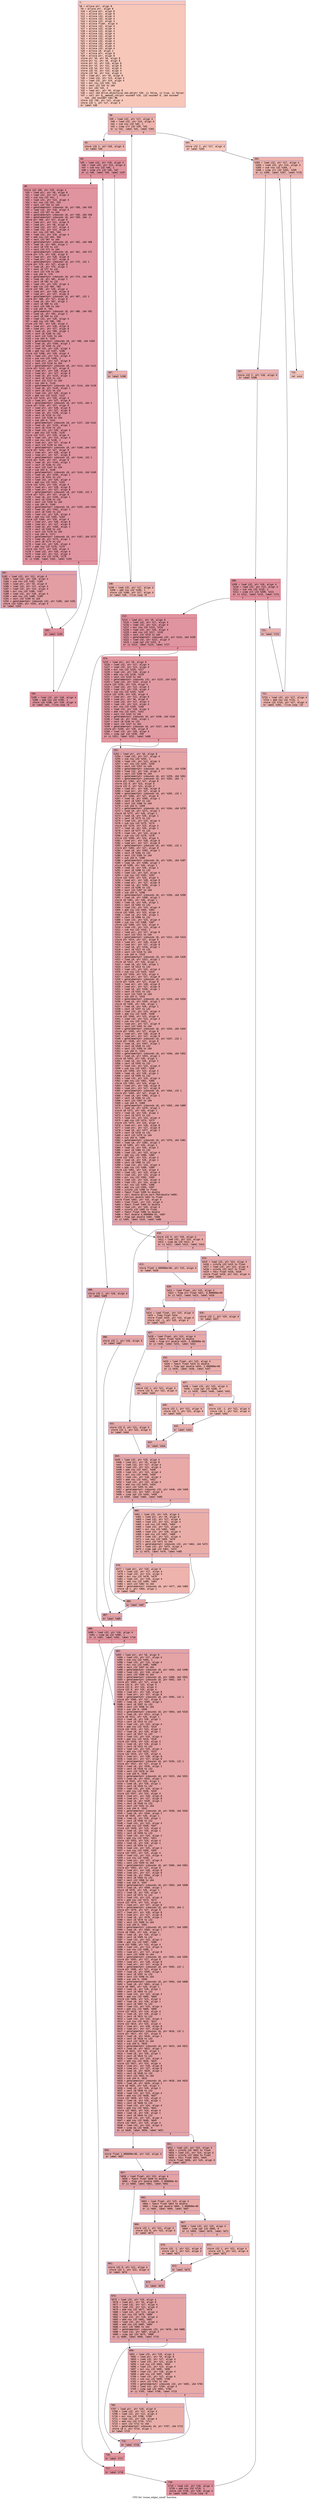 digraph "CFG for 'susan_edges_small' function" {
	label="CFG for 'susan_edges_small' function";

	Node0x600002bd9180 [shape=record,color="#3d50c3ff", style=filled, fillcolor="#ec7f6370" fontname="Courier",label="{7:\l|  %8 = alloca ptr, align 8\l  %9 = alloca ptr, align 8\l  %10 = alloca ptr, align 8\l  %11 = alloca ptr, align 8\l  %12 = alloca i32, align 4\l  %13 = alloca i32, align 4\l  %14 = alloca i32, align 4\l  %15 = alloca float, align 4\l  %16 = alloca i32, align 4\l  %17 = alloca i32, align 4\l  %18 = alloca i32, align 4\l  %19 = alloca i32, align 4\l  %20 = alloca i32, align 4\l  %21 = alloca i32, align 4\l  %22 = alloca i32, align 4\l  %23 = alloca i32, align 4\l  %24 = alloca i32, align 4\l  %25 = alloca i32, align 4\l  %26 = alloca i8, align 1\l  %27 = alloca ptr, align 8\l  %28 = alloca ptr, align 8\l  store ptr %0, ptr %8, align 8\l  store ptr %1, ptr %9, align 8\l  store ptr %2, ptr %10, align 8\l  store ptr %3, ptr %11, align 8\l  store i32 %4, ptr %12, align 4\l  store i32 %5, ptr %13, align 4\l  store i32 %6, ptr %14, align 4\l  %29 = load ptr, ptr %9, align 8\l  %30 = load i32, ptr %13, align 4\l  %31 = load i32, ptr %14, align 4\l  %32 = mul nsw i32 %30, %31\l  %33 = sext i32 %32 to i64\l  %34 = mul i64 %33, 4\l  %35 = load ptr, ptr %9, align 8\l  %36 = call i64 @llvm.objectsize.i64.p0(ptr %35, i1 false, i1 true, i1 false)\l  %37 = call ptr @__memset_chk(ptr noundef %29, i32 noundef 0, i64 noundef\l... %34, i64 noundef %36) #6\l  store i32 730, ptr %12, align 4\l  store i32 1, ptr %17, align 4\l  br label %38\l}"];
	Node0x600002bd9180 -> Node0x600002bd91d0[tooltip="7 -> 38\nProbability 100.00%" ];
	Node0x600002bd91d0 [shape=record,color="#3d50c3ff", style=filled, fillcolor="#d6524470" fontname="Courier",label="{38:\l|  %39 = load i32, ptr %17, align 4\l  %40 = load i32, ptr %14, align 4\l  %41 = sub nsw i32 %40, 1\l  %42 = icmp slt i32 %39, %41\l  br i1 %42, label %43, label %201\l|{<s0>T|<s1>F}}"];
	Node0x600002bd91d0:s0 -> Node0x600002bd9220[tooltip="38 -> 43\nProbability 96.88%" ];
	Node0x600002bd91d0:s1 -> Node0x600002bd94a0[tooltip="38 -> 201\nProbability 3.12%" ];
	Node0x600002bd9220 [shape=record,color="#3d50c3ff", style=filled, fillcolor="#d6524470" fontname="Courier",label="{43:\l|  store i32 1, ptr %18, align 4\l  br label %44\l}"];
	Node0x600002bd9220 -> Node0x600002bd9270[tooltip="43 -> 44\nProbability 100.00%" ];
	Node0x600002bd9270 [shape=record,color="#b70d28ff", style=filled, fillcolor="#b70d2870" fontname="Courier",label="{44:\l|  %45 = load i32, ptr %18, align 4\l  %46 = load i32, ptr %13, align 4\l  %47 = sub nsw i32 %46, 1\l  %48 = icmp slt i32 %45, %47\l  br i1 %48, label %49, label %197\l|{<s0>T|<s1>F}}"];
	Node0x600002bd9270:s0 -> Node0x600002bd92c0[tooltip="44 -> 49\nProbability 96.88%" ];
	Node0x600002bd9270:s1 -> Node0x600002bd9400[tooltip="44 -> 197\nProbability 3.12%" ];
	Node0x600002bd92c0 [shape=record,color="#b70d28ff", style=filled, fillcolor="#b70d2870" fontname="Courier",label="{49:\l|  store i32 100, ptr %20, align 4\l  %50 = load ptr, ptr %8, align 8\l  %51 = load i32, ptr %17, align 4\l  %52 = sub nsw i32 %51, 1\l  %53 = load i32, ptr %13, align 4\l  %54 = mul nsw i32 %52, %53\l  %55 = sext i32 %54 to i64\l  %56 = getelementptr inbounds i8, ptr %50, i64 %55\l  %57 = load i32, ptr %18, align 4\l  %58 = sext i32 %57 to i64\l  %59 = getelementptr inbounds i8, ptr %56, i64 %58\l  %60 = getelementptr inbounds i8, ptr %59, i64 -1\l  store ptr %60, ptr %27, align 8\l  %61 = load ptr, ptr %11, align 8\l  %62 = load ptr, ptr %8, align 8\l  %63 = load i32, ptr %17, align 4\l  %64 = load i32, ptr %13, align 4\l  %65 = mul nsw i32 %63, %64\l  %66 = load i32, ptr %18, align 4\l  %67 = add nsw i32 %65, %66\l  %68 = sext i32 %67 to i64\l  %69 = getelementptr inbounds i8, ptr %62, i64 %68\l  %70 = load i8, ptr %69, align 1\l  %71 = zext i8 %70 to i32\l  %72 = sext i32 %71 to i64\l  %73 = getelementptr inbounds i8, ptr %61, i64 %72\l  store ptr %73, ptr %28, align 8\l  %74 = load ptr, ptr %28, align 8\l  %75 = load ptr, ptr %27, align 8\l  %76 = getelementptr inbounds i8, ptr %75, i32 1\l  store ptr %76, ptr %27, align 8\l  %77 = load i8, ptr %75, align 1\l  %78 = zext i8 %77 to i32\l  %79 = sext i32 %78 to i64\l  %80 = sub i64 0, %79\l  %81 = getelementptr inbounds i8, ptr %74, i64 %80\l  %82 = load i8, ptr %81, align 1\l  %83 = zext i8 %82 to i32\l  %84 = load i32, ptr %20, align 4\l  %85 = add nsw i32 %84, %83\l  store i32 %85, ptr %20, align 4\l  %86 = load ptr, ptr %28, align 8\l  %87 = load ptr, ptr %27, align 8\l  %88 = getelementptr inbounds i8, ptr %87, i32 1\l  store ptr %88, ptr %27, align 8\l  %89 = load i8, ptr %87, align 1\l  %90 = zext i8 %89 to i32\l  %91 = sext i32 %90 to i64\l  %92 = sub i64 0, %91\l  %93 = getelementptr inbounds i8, ptr %86, i64 %92\l  %94 = load i8, ptr %93, align 1\l  %95 = zext i8 %94 to i32\l  %96 = load i32, ptr %20, align 4\l  %97 = add nsw i32 %96, %95\l  store i32 %97, ptr %20, align 4\l  %98 = load ptr, ptr %28, align 8\l  %99 = load ptr, ptr %27, align 8\l  %100 = load i8, ptr %99, align 1\l  %101 = zext i8 %100 to i32\l  %102 = sext i32 %101 to i64\l  %103 = sub i64 0, %102\l  %104 = getelementptr inbounds i8, ptr %98, i64 %103\l  %105 = load i8, ptr %104, align 1\l  %106 = zext i8 %105 to i32\l  %107 = load i32, ptr %20, align 4\l  %108 = add nsw i32 %107, %106\l  store i32 %108, ptr %20, align 4\l  %109 = load i32, ptr %13, align 4\l  %110 = sub nsw i32 %109, 2\l  %111 = load ptr, ptr %27, align 8\l  %112 = sext i32 %110 to i64\l  %113 = getelementptr inbounds i8, ptr %111, i64 %112\l  store ptr %113, ptr %27, align 8\l  %114 = load ptr, ptr %28, align 8\l  %115 = load ptr, ptr %27, align 8\l  %116 = load i8, ptr %115, align 1\l  %117 = zext i8 %116 to i32\l  %118 = sext i32 %117 to i64\l  %119 = sub i64 0, %118\l  %120 = getelementptr inbounds i8, ptr %114, i64 %119\l  %121 = load i8, ptr %120, align 1\l  %122 = zext i8 %121 to i32\l  %123 = load i32, ptr %20, align 4\l  %124 = add nsw i32 %123, %122\l  store i32 %124, ptr %20, align 4\l  %125 = load ptr, ptr %27, align 8\l  %126 = getelementptr inbounds i8, ptr %125, i64 2\l  store ptr %126, ptr %27, align 8\l  %127 = load ptr, ptr %28, align 8\l  %128 = load ptr, ptr %27, align 8\l  %129 = load i8, ptr %128, align 1\l  %130 = zext i8 %129 to i32\l  %131 = sext i32 %130 to i64\l  %132 = sub i64 0, %131\l  %133 = getelementptr inbounds i8, ptr %127, i64 %132\l  %134 = load i8, ptr %133, align 1\l  %135 = zext i8 %134 to i32\l  %136 = load i32, ptr %20, align 4\l  %137 = add nsw i32 %136, %135\l  store i32 %137, ptr %20, align 4\l  %138 = load i32, ptr %13, align 4\l  %139 = sub nsw i32 %138, 2\l  %140 = load ptr, ptr %27, align 8\l  %141 = sext i32 %139 to i64\l  %142 = getelementptr inbounds i8, ptr %140, i64 %141\l  store ptr %142, ptr %27, align 8\l  %143 = load ptr, ptr %28, align 8\l  %144 = load ptr, ptr %27, align 8\l  %145 = getelementptr inbounds i8, ptr %144, i32 1\l  store ptr %145, ptr %27, align 8\l  %146 = load i8, ptr %144, align 1\l  %147 = zext i8 %146 to i32\l  %148 = sext i32 %147 to i64\l  %149 = sub i64 0, %148\l  %150 = getelementptr inbounds i8, ptr %143, i64 %149\l  %151 = load i8, ptr %150, align 1\l  %152 = zext i8 %151 to i32\l  %153 = load i32, ptr %20, align 4\l  %154 = add nsw i32 %153, %152\l  store i32 %154, ptr %20, align 4\l  %155 = load ptr, ptr %28, align 8\l  %156 = load ptr, ptr %27, align 8\l  %157 = getelementptr inbounds i8, ptr %156, i32 1\l  store ptr %157, ptr %27, align 8\l  %158 = load i8, ptr %156, align 1\l  %159 = zext i8 %158 to i32\l  %160 = sext i32 %159 to i64\l  %161 = sub i64 0, %160\l  %162 = getelementptr inbounds i8, ptr %155, i64 %161\l  %163 = load i8, ptr %162, align 1\l  %164 = zext i8 %163 to i32\l  %165 = load i32, ptr %20, align 4\l  %166 = add nsw i32 %165, %164\l  store i32 %166, ptr %20, align 4\l  %167 = load ptr, ptr %28, align 8\l  %168 = load ptr, ptr %27, align 8\l  %169 = load i8, ptr %168, align 1\l  %170 = zext i8 %169 to i32\l  %171 = sext i32 %170 to i64\l  %172 = sub i64 0, %171\l  %173 = getelementptr inbounds i8, ptr %167, i64 %172\l  %174 = load i8, ptr %173, align 1\l  %175 = zext i8 %174 to i32\l  %176 = load i32, ptr %20, align 4\l  %177 = add nsw i32 %176, %175\l  store i32 %177, ptr %20, align 4\l  %178 = load i32, ptr %20, align 4\l  %179 = load i32, ptr %12, align 4\l  %180 = icmp sle i32 %178, %179\l  br i1 %180, label %181, label %193\l|{<s0>T|<s1>F}}"];
	Node0x600002bd92c0:s0 -> Node0x600002bd9310[tooltip="49 -> 181\nProbability 50.00%" ];
	Node0x600002bd92c0:s1 -> Node0x600002bd9360[tooltip="49 -> 193\nProbability 50.00%" ];
	Node0x600002bd9310 [shape=record,color="#3d50c3ff", style=filled, fillcolor="#be242e70" fontname="Courier",label="{181:\l|  %182 = load i32, ptr %12, align 4\l  %183 = load i32, ptr %20, align 4\l  %184 = sub nsw i32 %182, %183\l  %185 = load ptr, ptr %9, align 8\l  %186 = load i32, ptr %17, align 4\l  %187 = load i32, ptr %13, align 4\l  %188 = mul nsw i32 %186, %187\l  %189 = load i32, ptr %18, align 4\l  %190 = add nsw i32 %188, %189\l  %191 = sext i32 %190 to i64\l  %192 = getelementptr inbounds i32, ptr %185, i64 %191\l  store i32 %184, ptr %192, align 4\l  br label %193\l}"];
	Node0x600002bd9310 -> Node0x600002bd9360[tooltip="181 -> 193\nProbability 100.00%" ];
	Node0x600002bd9360 [shape=record,color="#b70d28ff", style=filled, fillcolor="#b70d2870" fontname="Courier",label="{193:\l|  br label %194\l}"];
	Node0x600002bd9360 -> Node0x600002bd93b0[tooltip="193 -> 194\nProbability 100.00%" ];
	Node0x600002bd93b0 [shape=record,color="#b70d28ff", style=filled, fillcolor="#b70d2870" fontname="Courier",label="{194:\l|  %195 = load i32, ptr %18, align 4\l  %196 = add nsw i32 %195, 1\l  store i32 %196, ptr %18, align 4\l  br label %44, !llvm.loop !6\l}"];
	Node0x600002bd93b0 -> Node0x600002bd9270[tooltip="194 -> 44\nProbability 100.00%" ];
	Node0x600002bd9400 [shape=record,color="#3d50c3ff", style=filled, fillcolor="#d6524470" fontname="Courier",label="{197:\l|  br label %198\l}"];
	Node0x600002bd9400 -> Node0x600002bd9450[tooltip="197 -> 198\nProbability 100.00%" ];
	Node0x600002bd9450 [shape=record,color="#3d50c3ff", style=filled, fillcolor="#d6524470" fontname="Courier",label="{198:\l|  %199 = load i32, ptr %17, align 4\l  %200 = add nsw i32 %199, 1\l  store i32 %200, ptr %17, align 4\l  br label %38, !llvm.loop !8\l}"];
	Node0x600002bd9450 -> Node0x600002bd91d0[tooltip="198 -> 38\nProbability 100.00%" ];
	Node0x600002bd94a0 [shape=record,color="#3d50c3ff", style=filled, fillcolor="#ec7f6370" fontname="Courier",label="{201:\l|  store i32 2, ptr %17, align 4\l  br label %202\l}"];
	Node0x600002bd94a0 -> Node0x600002bd94f0[tooltip="201 -> 202\nProbability 100.00%" ];
	Node0x600002bd94f0 [shape=record,color="#3d50c3ff", style=filled, fillcolor="#d6524470" fontname="Courier",label="{202:\l|  %203 = load i32, ptr %17, align 4\l  %204 = load i32, ptr %14, align 4\l  %205 = sub nsw i32 %204, 2\l  %206 = icmp slt i32 %203, %205\l  br i1 %206, label %207, label %725\l|{<s0>T|<s1>F}}"];
	Node0x600002bd94f0:s0 -> Node0x600002bd9540[tooltip="202 -> 207\nProbability 96.88%" ];
	Node0x600002bd94f0:s1 -> Node0x600002bda490[tooltip="202 -> 725\nProbability 3.12%" ];
	Node0x600002bd9540 [shape=record,color="#3d50c3ff", style=filled, fillcolor="#d6524470" fontname="Courier",label="{207:\l|  store i32 2, ptr %18, align 4\l  br label %208\l}"];
	Node0x600002bd9540 -> Node0x600002bd9590[tooltip="207 -> 208\nProbability 100.00%" ];
	Node0x600002bd9590 [shape=record,color="#b70d28ff", style=filled, fillcolor="#b70d2870" fontname="Courier",label="{208:\l|  %209 = load i32, ptr %18, align 4\l  %210 = load i32, ptr %13, align 4\l  %211 = sub nsw i32 %210, 2\l  %212 = icmp slt i32 %209, %211\l  br i1 %212, label %213, label %721\l|{<s0>T|<s1>F}}"];
	Node0x600002bd9590:s0 -> Node0x600002bd95e0[tooltip="208 -> 213\nProbability 96.88%" ];
	Node0x600002bd9590:s1 -> Node0x600002bda3f0[tooltip="208 -> 721\nProbability 3.12%" ];
	Node0x600002bd95e0 [shape=record,color="#b70d28ff", style=filled, fillcolor="#b70d2870" fontname="Courier",label="{213:\l|  %214 = load ptr, ptr %9, align 8\l  %215 = load i32, ptr %17, align 4\l  %216 = load i32, ptr %13, align 4\l  %217 = mul nsw i32 %215, %216\l  %218 = load i32, ptr %18, align 4\l  %219 = add nsw i32 %217, %218\l  %220 = sext i32 %219 to i64\l  %221 = getelementptr inbounds i32, ptr %214, i64 %220\l  %222 = load i32, ptr %221, align 4\l  %223 = icmp sgt i32 %222, 0\l  br i1 %223, label %224, label %717\l|{<s0>T|<s1>F}}"];
	Node0x600002bd95e0:s0 -> Node0x600002bd9630[tooltip="213 -> 224\nProbability 62.50%" ];
	Node0x600002bd95e0:s1 -> Node0x600002bda350[tooltip="213 -> 717\nProbability 37.50%" ];
	Node0x600002bd9630 [shape=record,color="#b70d28ff", style=filled, fillcolor="#bb1b2c70" fontname="Courier",label="{224:\l|  %225 = load ptr, ptr %9, align 8\l  %226 = load i32, ptr %17, align 4\l  %227 = load i32, ptr %13, align 4\l  %228 = mul nsw i32 %226, %227\l  %229 = load i32, ptr %18, align 4\l  %230 = add nsw i32 %228, %229\l  %231 = sext i32 %230 to i64\l  %232 = getelementptr inbounds i32, ptr %225, i64 %231\l  %233 = load i32, ptr %232, align 4\l  store i32 %233, ptr %19, align 4\l  %234 = load i32, ptr %12, align 4\l  %235 = load i32, ptr %19, align 4\l  %236 = sub nsw i32 %234, %235\l  store i32 %236, ptr %20, align 4\l  %237 = load ptr, ptr %11, align 8\l  %238 = load ptr, ptr %8, align 8\l  %239 = load i32, ptr %17, align 4\l  %240 = load i32, ptr %13, align 4\l  %241 = mul nsw i32 %239, %240\l  %242 = load i32, ptr %18, align 4\l  %243 = add nsw i32 %241, %242\l  %244 = sext i32 %243 to i64\l  %245 = getelementptr inbounds i8, ptr %238, i64 %244\l  %246 = load i8, ptr %245, align 1\l  %247 = zext i8 %246 to i32\l  %248 = sext i32 %247 to i64\l  %249 = getelementptr inbounds i8, ptr %237, i64 %248\l  store ptr %249, ptr %28, align 8\l  %250 = load i32, ptr %20, align 4\l  %251 = icmp sgt i32 %250, 250\l  br i1 %251, label %252, label %488\l|{<s0>T|<s1>F}}"];
	Node0x600002bd9630:s0 -> Node0x600002bd9680[tooltip="224 -> 252\nProbability 50.00%" ];
	Node0x600002bd9630:s1 -> Node0x600002bd9d60[tooltip="224 -> 488\nProbability 50.00%" ];
	Node0x600002bd9680 [shape=record,color="#3d50c3ff", style=filled, fillcolor="#c32e3170" fontname="Courier",label="{252:\l|  %253 = load ptr, ptr %8, align 8\l  %254 = load i32, ptr %17, align 4\l  %255 = sub nsw i32 %254, 1\l  %256 = load i32, ptr %13, align 4\l  %257 = mul nsw i32 %255, %256\l  %258 = sext i32 %257 to i64\l  %259 = getelementptr inbounds i8, ptr %253, i64 %258\l  %260 = load i32, ptr %18, align 4\l  %261 = sext i32 %260 to i64\l  %262 = getelementptr inbounds i8, ptr %259, i64 %261\l  %263 = getelementptr inbounds i8, ptr %262, i64 -1\l  store ptr %263, ptr %27, align 8\l  store i32 0, ptr %23, align 4\l  store i32 0, ptr %24, align 4\l  %264 = load ptr, ptr %28, align 8\l  %265 = load ptr, ptr %27, align 8\l  %266 = getelementptr inbounds i8, ptr %265, i32 1\l  store ptr %266, ptr %27, align 8\l  %267 = load i8, ptr %265, align 1\l  %268 = zext i8 %267 to i32\l  %269 = sext i32 %268 to i64\l  %270 = sub i64 0, %269\l  %271 = getelementptr inbounds i8, ptr %264, i64 %270\l  %272 = load i8, ptr %271, align 1\l  store i8 %272, ptr %26, align 1\l  %273 = load i8, ptr %26, align 1\l  %274 = zext i8 %273 to i32\l  %275 = load i32, ptr %23, align 4\l  %276 = sub nsw i32 %275, %274\l  store i32 %276, ptr %23, align 4\l  %277 = load i8, ptr %26, align 1\l  %278 = zext i8 %277 to i32\l  %279 = load i32, ptr %24, align 4\l  %280 = sub nsw i32 %279, %278\l  store i32 %280, ptr %24, align 4\l  %281 = load ptr, ptr %28, align 8\l  %282 = load ptr, ptr %27, align 8\l  %283 = getelementptr inbounds i8, ptr %282, i32 1\l  store ptr %283, ptr %27, align 8\l  %284 = load i8, ptr %282, align 1\l  %285 = zext i8 %284 to i32\l  %286 = sext i32 %285 to i64\l  %287 = sub i64 0, %286\l  %288 = getelementptr inbounds i8, ptr %281, i64 %287\l  %289 = load i8, ptr %288, align 1\l  store i8 %289, ptr %26, align 1\l  %290 = load i8, ptr %26, align 1\l  %291 = zext i8 %290 to i32\l  %292 = load i32, ptr %24, align 4\l  %293 = sub nsw i32 %292, %291\l  store i32 %293, ptr %24, align 4\l  %294 = load ptr, ptr %28, align 8\l  %295 = load ptr, ptr %27, align 8\l  %296 = load i8, ptr %295, align 1\l  %297 = zext i8 %296 to i32\l  %298 = sext i32 %297 to i64\l  %299 = sub i64 0, %298\l  %300 = getelementptr inbounds i8, ptr %294, i64 %299\l  %301 = load i8, ptr %300, align 1\l  store i8 %301, ptr %26, align 1\l  %302 = load i8, ptr %26, align 1\l  %303 = zext i8 %302 to i32\l  %304 = load i32, ptr %23, align 4\l  %305 = add nsw i32 %304, %303\l  store i32 %305, ptr %23, align 4\l  %306 = load i8, ptr %26, align 1\l  %307 = zext i8 %306 to i32\l  %308 = load i32, ptr %24, align 4\l  %309 = sub nsw i32 %308, %307\l  store i32 %309, ptr %24, align 4\l  %310 = load i32, ptr %13, align 4\l  %311 = sub nsw i32 %310, 2\l  %312 = load ptr, ptr %27, align 8\l  %313 = sext i32 %311 to i64\l  %314 = getelementptr inbounds i8, ptr %312, i64 %313\l  store ptr %314, ptr %27, align 8\l  %315 = load ptr, ptr %28, align 8\l  %316 = load ptr, ptr %27, align 8\l  %317 = load i8, ptr %316, align 1\l  %318 = zext i8 %317 to i32\l  %319 = sext i32 %318 to i64\l  %320 = sub i64 0, %319\l  %321 = getelementptr inbounds i8, ptr %315, i64 %320\l  %322 = load i8, ptr %321, align 1\l  store i8 %322, ptr %26, align 1\l  %323 = load i8, ptr %26, align 1\l  %324 = zext i8 %323 to i32\l  %325 = load i32, ptr %23, align 4\l  %326 = sub nsw i32 %325, %324\l  store i32 %326, ptr %23, align 4\l  %327 = load ptr, ptr %27, align 8\l  %328 = getelementptr inbounds i8, ptr %327, i64 2\l  store ptr %328, ptr %27, align 8\l  %329 = load ptr, ptr %28, align 8\l  %330 = load ptr, ptr %27, align 8\l  %331 = load i8, ptr %330, align 1\l  %332 = zext i8 %331 to i32\l  %333 = sext i32 %332 to i64\l  %334 = sub i64 0, %333\l  %335 = getelementptr inbounds i8, ptr %329, i64 %334\l  %336 = load i8, ptr %335, align 1\l  store i8 %336, ptr %26, align 1\l  %337 = load i8, ptr %26, align 1\l  %338 = zext i8 %337 to i32\l  %339 = load i32, ptr %23, align 4\l  %340 = add nsw i32 %339, %338\l  store i32 %340, ptr %23, align 4\l  %341 = load i32, ptr %13, align 4\l  %342 = sub nsw i32 %341, 2\l  %343 = load ptr, ptr %27, align 8\l  %344 = sext i32 %342 to i64\l  %345 = getelementptr inbounds i8, ptr %343, i64 %344\l  store ptr %345, ptr %27, align 8\l  %346 = load ptr, ptr %28, align 8\l  %347 = load ptr, ptr %27, align 8\l  %348 = getelementptr inbounds i8, ptr %347, i32 1\l  store ptr %348, ptr %27, align 8\l  %349 = load i8, ptr %347, align 1\l  %350 = zext i8 %349 to i32\l  %351 = sext i32 %350 to i64\l  %352 = sub i64 0, %351\l  %353 = getelementptr inbounds i8, ptr %346, i64 %352\l  %354 = load i8, ptr %353, align 1\l  store i8 %354, ptr %26, align 1\l  %355 = load i8, ptr %26, align 1\l  %356 = zext i8 %355 to i32\l  %357 = load i32, ptr %23, align 4\l  %358 = sub nsw i32 %357, %356\l  store i32 %358, ptr %23, align 4\l  %359 = load i8, ptr %26, align 1\l  %360 = zext i8 %359 to i32\l  %361 = load i32, ptr %24, align 4\l  %362 = add nsw i32 %361, %360\l  store i32 %362, ptr %24, align 4\l  %363 = load ptr, ptr %28, align 8\l  %364 = load ptr, ptr %27, align 8\l  %365 = getelementptr inbounds i8, ptr %364, i32 1\l  store ptr %365, ptr %27, align 8\l  %366 = load i8, ptr %364, align 1\l  %367 = zext i8 %366 to i32\l  %368 = sext i32 %367 to i64\l  %369 = sub i64 0, %368\l  %370 = getelementptr inbounds i8, ptr %363, i64 %369\l  %371 = load i8, ptr %370, align 1\l  store i8 %371, ptr %26, align 1\l  %372 = load i8, ptr %26, align 1\l  %373 = zext i8 %372 to i32\l  %374 = load i32, ptr %24, align 4\l  %375 = add nsw i32 %374, %373\l  store i32 %375, ptr %24, align 4\l  %376 = load ptr, ptr %28, align 8\l  %377 = load ptr, ptr %27, align 8\l  %378 = load i8, ptr %377, align 1\l  %379 = zext i8 %378 to i32\l  %380 = sext i32 %379 to i64\l  %381 = sub i64 0, %380\l  %382 = getelementptr inbounds i8, ptr %376, i64 %381\l  %383 = load i8, ptr %382, align 1\l  store i8 %383, ptr %26, align 1\l  %384 = load i8, ptr %26, align 1\l  %385 = zext i8 %384 to i32\l  %386 = load i32, ptr %23, align 4\l  %387 = add nsw i32 %386, %385\l  store i32 %387, ptr %23, align 4\l  %388 = load i8, ptr %26, align 1\l  %389 = zext i8 %388 to i32\l  %390 = load i32, ptr %24, align 4\l  %391 = add nsw i32 %390, %389\l  store i32 %391, ptr %24, align 4\l  %392 = load i32, ptr %23, align 4\l  %393 = load i32, ptr %23, align 4\l  %394 = mul nsw i32 %392, %393\l  %395 = load i32, ptr %24, align 4\l  %396 = load i32, ptr %24, align 4\l  %397 = mul nsw i32 %395, %396\l  %398 = add nsw i32 %394, %397\l  %399 = sitofp i32 %398 to float\l  %400 = fpext float %399 to double\l  %401 = call double @llvm.sqrt.f64(double %400)\l  %402 = fptrunc double %401 to float\l  store float %402, ptr %15, align 4\l  %403 = load float, ptr %15, align 4\l  %404 = fpext float %403 to double\l  %405 = load i32, ptr %20, align 4\l  %406 = sitofp i32 %405 to float\l  %407 = fpext float %406 to double\l  %408 = fmul double 4.000000e-01, %407\l  %409 = fcmp ogt double %404, %408\l  br i1 %409, label %410, label %486\l|{<s0>T|<s1>F}}"];
	Node0x600002bd9680:s0 -> Node0x600002bd96d0[tooltip="252 -> 410\nProbability 50.00%" ];
	Node0x600002bd9680:s1 -> Node0x600002bd9cc0[tooltip="252 -> 486\nProbability 50.00%" ];
	Node0x600002bd96d0 [shape=record,color="#3d50c3ff", style=filled, fillcolor="#ca3b3770" fontname="Courier",label="{410:\l|  store i32 0, ptr %16, align 4\l  %411 = load i32, ptr %23, align 4\l  %412 = icmp eq i32 %411, 0\l  br i1 %412, label %413, label %414\l|{<s0>T|<s1>F}}"];
	Node0x600002bd96d0:s0 -> Node0x600002bd9720[tooltip="410 -> 413\nProbability 37.50%" ];
	Node0x600002bd96d0:s1 -> Node0x600002bd9770[tooltip="410 -> 414\nProbability 62.50%" ];
	Node0x600002bd9720 [shape=record,color="#3d50c3ff", style=filled, fillcolor="#d24b4070" fontname="Courier",label="{413:\l|  store float 1.000000e+06, ptr %15, align 4\l  br label %420\l}"];
	Node0x600002bd9720 -> Node0x600002bd97c0[tooltip="413 -> 420\nProbability 100.00%" ];
	Node0x600002bd9770 [shape=record,color="#3d50c3ff", style=filled, fillcolor="#cc403a70" fontname="Courier",label="{414:\l|  %415 = load i32, ptr %24, align 4\l  %416 = sitofp i32 %415 to float\l  %417 = load i32, ptr %23, align 4\l  %418 = sitofp i32 %417 to float\l  %419 = fdiv float %416, %418\l  store float %419, ptr %15, align 4\l  br label %420\l}"];
	Node0x600002bd9770 -> Node0x600002bd97c0[tooltip="414 -> 420\nProbability 100.00%" ];
	Node0x600002bd97c0 [shape=record,color="#3d50c3ff", style=filled, fillcolor="#ca3b3770" fontname="Courier",label="{420:\l|  %421 = load float, ptr %15, align 4\l  %422 = fcmp olt float %421, 0.000000e+00\l  br i1 %422, label %423, label %426\l|{<s0>T|<s1>F}}"];
	Node0x600002bd97c0:s0 -> Node0x600002bd9810[tooltip="420 -> 423\nProbability 50.00%" ];
	Node0x600002bd97c0:s1 -> Node0x600002bd9860[tooltip="420 -> 426\nProbability 50.00%" ];
	Node0x600002bd9810 [shape=record,color="#3d50c3ff", style=filled, fillcolor="#d0473d70" fontname="Courier",label="{423:\l|  %424 = load float, ptr %15, align 4\l  %425 = fneg float %424\l  store float %425, ptr %15, align 4\l  store i32 -1, ptr %25, align 4\l  br label %427\l}"];
	Node0x600002bd9810 -> Node0x600002bd98b0[tooltip="423 -> 427\nProbability 100.00%" ];
	Node0x600002bd9860 [shape=record,color="#3d50c3ff", style=filled, fillcolor="#d0473d70" fontname="Courier",label="{426:\l|  store i32 1, ptr %25, align 4\l  br label %427\l}"];
	Node0x600002bd9860 -> Node0x600002bd98b0[tooltip="426 -> 427\nProbability 100.00%" ];
	Node0x600002bd98b0 [shape=record,color="#3d50c3ff", style=filled, fillcolor="#ca3b3770" fontname="Courier",label="{427:\l|  %428 = load float, ptr %15, align 4\l  %429 = fpext float %428 to double\l  %430 = fcmp olt double %429, 5.000000e-01\l  br i1 %430, label %431, label %432\l|{<s0>T|<s1>F}}"];
	Node0x600002bd98b0:s0 -> Node0x600002bd9900[tooltip="427 -> 431\nProbability 50.00%" ];
	Node0x600002bd98b0:s1 -> Node0x600002bd9950[tooltip="427 -> 432\nProbability 50.00%" ];
	Node0x600002bd9900 [shape=record,color="#3d50c3ff", style=filled, fillcolor="#d0473d70" fontname="Courier",label="{431:\l|  store i32 0, ptr %21, align 4\l  store i32 1, ptr %22, align 4\l  br label %444\l}"];
	Node0x600002bd9900 -> Node0x600002bd9b80[tooltip="431 -> 444\nProbability 100.00%" ];
	Node0x600002bd9950 [shape=record,color="#3d50c3ff", style=filled, fillcolor="#d0473d70" fontname="Courier",label="{432:\l|  %433 = load float, ptr %15, align 4\l  %434 = fpext float %433 to double\l  %435 = fcmp ogt double %434, 2.000000e+00\l  br i1 %435, label %436, label %437\l|{<s0>T|<s1>F}}"];
	Node0x600002bd9950:s0 -> Node0x600002bd99a0[tooltip="432 -> 436\nProbability 50.00%" ];
	Node0x600002bd9950:s1 -> Node0x600002bd99f0[tooltip="432 -> 437\nProbability 50.00%" ];
	Node0x600002bd99a0 [shape=record,color="#3d50c3ff", style=filled, fillcolor="#d6524470" fontname="Courier",label="{436:\l|  store i32 1, ptr %21, align 4\l  store i32 0, ptr %22, align 4\l  br label %443\l}"];
	Node0x600002bd99a0 -> Node0x600002bd9b30[tooltip="436 -> 443\nProbability 100.00%" ];
	Node0x600002bd99f0 [shape=record,color="#3d50c3ff", style=filled, fillcolor="#d6524470" fontname="Courier",label="{437:\l|  %438 = load i32, ptr %25, align 4\l  %439 = icmp sgt i32 %438, 0\l  br i1 %439, label %440, label %441\l|{<s0>T|<s1>F}}"];
	Node0x600002bd99f0:s0 -> Node0x600002bd9a40[tooltip="437 -> 440\nProbability 62.50%" ];
	Node0x600002bd99f0:s1 -> Node0x600002bd9a90[tooltip="437 -> 441\nProbability 37.50%" ];
	Node0x600002bd9a40 [shape=record,color="#3d50c3ff", style=filled, fillcolor="#d8564670" fontname="Courier",label="{440:\l|  store i32 1, ptr %21, align 4\l  store i32 1, ptr %22, align 4\l  br label %442\l}"];
	Node0x600002bd9a40 -> Node0x600002bd9ae0[tooltip="440 -> 442\nProbability 100.00%" ];
	Node0x600002bd9a90 [shape=record,color="#3d50c3ff", style=filled, fillcolor="#dc5d4a70" fontname="Courier",label="{441:\l|  store i32 -1, ptr %21, align 4\l  store i32 1, ptr %22, align 4\l  br label %442\l}"];
	Node0x600002bd9a90 -> Node0x600002bd9ae0[tooltip="441 -> 442\nProbability 100.00%" ];
	Node0x600002bd9ae0 [shape=record,color="#3d50c3ff", style=filled, fillcolor="#d6524470" fontname="Courier",label="{442:\l|  br label %443\l}"];
	Node0x600002bd9ae0 -> Node0x600002bd9b30[tooltip="442 -> 443\nProbability 100.00%" ];
	Node0x600002bd9b30 [shape=record,color="#3d50c3ff", style=filled, fillcolor="#d0473d70" fontname="Courier",label="{443:\l|  br label %444\l}"];
	Node0x600002bd9b30 -> Node0x600002bd9b80[tooltip="443 -> 444\nProbability 100.00%" ];
	Node0x600002bd9b80 [shape=record,color="#3d50c3ff", style=filled, fillcolor="#ca3b3770" fontname="Courier",label="{444:\l|  %445 = load i32, ptr %19, align 4\l  %446 = load ptr, ptr %9, align 8\l  %447 = load i32, ptr %17, align 4\l  %448 = load i32, ptr %21, align 4\l  %449 = add nsw i32 %447, %448\l  %450 = load i32, ptr %13, align 4\l  %451 = mul nsw i32 %449, %450\l  %452 = load i32, ptr %18, align 4\l  %453 = add nsw i32 %451, %452\l  %454 = load i32, ptr %22, align 4\l  %455 = add nsw i32 %453, %454\l  %456 = sext i32 %455 to i64\l  %457 = getelementptr inbounds i32, ptr %446, i64 %456\l  %458 = load i32, ptr %457, align 4\l  %459 = icmp sgt i32 %445, %458\l  br i1 %459, label %460, label %485\l|{<s0>T|<s1>F}}"];
	Node0x600002bd9b80:s0 -> Node0x600002bd9bd0[tooltip="444 -> 460\nProbability 50.00%" ];
	Node0x600002bd9b80:s1 -> Node0x600002bd9c70[tooltip="444 -> 485\nProbability 50.00%" ];
	Node0x600002bd9bd0 [shape=record,color="#3d50c3ff", style=filled, fillcolor="#d0473d70" fontname="Courier",label="{460:\l|  %461 = load i32, ptr %19, align 4\l  %462 = load ptr, ptr %9, align 8\l  %463 = load i32, ptr %17, align 4\l  %464 = load i32, ptr %21, align 4\l  %465 = sub nsw i32 %463, %464\l  %466 = load i32, ptr %13, align 4\l  %467 = mul nsw i32 %465, %466\l  %468 = load i32, ptr %18, align 4\l  %469 = add nsw i32 %467, %468\l  %470 = load i32, ptr %22, align 4\l  %471 = sub nsw i32 %469, %470\l  %472 = sext i32 %471 to i64\l  %473 = getelementptr inbounds i32, ptr %462, i64 %472\l  %474 = load i32, ptr %473, align 4\l  %475 = icmp sge i32 %461, %474\l  br i1 %475, label %476, label %485\l|{<s0>T|<s1>F}}"];
	Node0x600002bd9bd0:s0 -> Node0x600002bd9c20[tooltip="460 -> 476\nProbability 50.00%" ];
	Node0x600002bd9bd0:s1 -> Node0x600002bd9c70[tooltip="460 -> 485\nProbability 50.00%" ];
	Node0x600002bd9c20 [shape=record,color="#3d50c3ff", style=filled, fillcolor="#d6524470" fontname="Courier",label="{476:\l|  %477 = load ptr, ptr %10, align 8\l  %478 = load i32, ptr %17, align 4\l  %479 = load i32, ptr %13, align 4\l  %480 = mul nsw i32 %478, %479\l  %481 = load i32, ptr %18, align 4\l  %482 = add nsw i32 %480, %481\l  %483 = sext i32 %482 to i64\l  %484 = getelementptr inbounds i8, ptr %477, i64 %483\l  store i8 1, ptr %484, align 1\l  br label %485\l}"];
	Node0x600002bd9c20 -> Node0x600002bd9c70[tooltip="476 -> 485\nProbability 100.00%" ];
	Node0x600002bd9c70 [shape=record,color="#3d50c3ff", style=filled, fillcolor="#ca3b3770" fontname="Courier",label="{485:\l|  br label %487\l}"];
	Node0x600002bd9c70 -> Node0x600002bd9d10[tooltip="485 -> 487\nProbability 100.00%" ];
	Node0x600002bd9cc0 [shape=record,color="#3d50c3ff", style=filled, fillcolor="#ca3b3770" fontname="Courier",label="{486:\l|  store i32 1, ptr %16, align 4\l  br label %487\l}"];
	Node0x600002bd9cc0 -> Node0x600002bd9d10[tooltip="486 -> 487\nProbability 100.00%" ];
	Node0x600002bd9d10 [shape=record,color="#3d50c3ff", style=filled, fillcolor="#c32e3170" fontname="Courier",label="{487:\l|  br label %489\l}"];
	Node0x600002bd9d10 -> Node0x600002bd9db0[tooltip="487 -> 489\nProbability 100.00%" ];
	Node0x600002bd9d60 [shape=record,color="#3d50c3ff", style=filled, fillcolor="#c32e3170" fontname="Courier",label="{488:\l|  store i32 1, ptr %16, align 4\l  br label %489\l}"];
	Node0x600002bd9d60 -> Node0x600002bd9db0[tooltip="488 -> 489\nProbability 100.00%" ];
	Node0x600002bd9db0 [shape=record,color="#b70d28ff", style=filled, fillcolor="#bb1b2c70" fontname="Courier",label="{489:\l|  %490 = load i32, ptr %16, align 4\l  %491 = icmp eq i32 %490, 1\l  br i1 %491, label %492, label %716\l|{<s0>T|<s1>F}}"];
	Node0x600002bd9db0:s0 -> Node0x600002bd9e00[tooltip="489 -> 492\nProbability 50.00%" ];
	Node0x600002bd9db0:s1 -> Node0x600002bda300[tooltip="489 -> 716\nProbability 50.00%" ];
	Node0x600002bd9e00 [shape=record,color="#3d50c3ff", style=filled, fillcolor="#c32e3170" fontname="Courier",label="{492:\l|  %493 = load ptr, ptr %8, align 8\l  %494 = load i32, ptr %17, align 4\l  %495 = sub nsw i32 %494, 1\l  %496 = load i32, ptr %13, align 4\l  %497 = mul nsw i32 %495, %496\l  %498 = sext i32 %497 to i64\l  %499 = getelementptr inbounds i8, ptr %493, i64 %498\l  %500 = load i32, ptr %18, align 4\l  %501 = sext i32 %500 to i64\l  %502 = getelementptr inbounds i8, ptr %499, i64 %501\l  %503 = getelementptr inbounds i8, ptr %502, i64 -1\l  store ptr %503, ptr %27, align 8\l  store i32 0, ptr %23, align 4\l  store i32 0, ptr %24, align 4\l  store i32 0, ptr %25, align 4\l  %504 = load ptr, ptr %28, align 8\l  %505 = load ptr, ptr %27, align 8\l  %506 = getelementptr inbounds i8, ptr %505, i32 1\l  store ptr %506, ptr %27, align 8\l  %507 = load i8, ptr %505, align 1\l  %508 = zext i8 %507 to i32\l  %509 = sext i32 %508 to i64\l  %510 = sub i64 0, %509\l  %511 = getelementptr inbounds i8, ptr %504, i64 %510\l  %512 = load i8, ptr %511, align 1\l  store i8 %512, ptr %26, align 1\l  %513 = load i8, ptr %26, align 1\l  %514 = zext i8 %513 to i32\l  %515 = load i32, ptr %23, align 4\l  %516 = add nsw i32 %515, %514\l  store i32 %516, ptr %23, align 4\l  %517 = load i8, ptr %26, align 1\l  %518 = zext i8 %517 to i32\l  %519 = load i32, ptr %24, align 4\l  %520 = add nsw i32 %519, %518\l  store i32 %520, ptr %24, align 4\l  %521 = load i8, ptr %26, align 1\l  %522 = zext i8 %521 to i32\l  %523 = load i32, ptr %25, align 4\l  %524 = add nsw i32 %523, %522\l  store i32 %524, ptr %25, align 4\l  %525 = load ptr, ptr %28, align 8\l  %526 = load ptr, ptr %27, align 8\l  %527 = getelementptr inbounds i8, ptr %526, i32 1\l  store ptr %527, ptr %27, align 8\l  %528 = load i8, ptr %526, align 1\l  %529 = zext i8 %528 to i32\l  %530 = sext i32 %529 to i64\l  %531 = sub i64 0, %530\l  %532 = getelementptr inbounds i8, ptr %525, i64 %531\l  %533 = load i8, ptr %532, align 1\l  store i8 %533, ptr %26, align 1\l  %534 = load i8, ptr %26, align 1\l  %535 = zext i8 %534 to i32\l  %536 = load i32, ptr %24, align 4\l  %537 = add nsw i32 %536, %535\l  store i32 %537, ptr %24, align 4\l  %538 = load ptr, ptr %28, align 8\l  %539 = load ptr, ptr %27, align 8\l  %540 = load i8, ptr %539, align 1\l  %541 = zext i8 %540 to i32\l  %542 = sext i32 %541 to i64\l  %543 = sub i64 0, %542\l  %544 = getelementptr inbounds i8, ptr %538, i64 %543\l  %545 = load i8, ptr %544, align 1\l  store i8 %545, ptr %26, align 1\l  %546 = load i8, ptr %26, align 1\l  %547 = zext i8 %546 to i32\l  %548 = load i32, ptr %23, align 4\l  %549 = add nsw i32 %548, %547\l  store i32 %549, ptr %23, align 4\l  %550 = load i8, ptr %26, align 1\l  %551 = zext i8 %550 to i32\l  %552 = load i32, ptr %24, align 4\l  %553 = add nsw i32 %552, %551\l  store i32 %553, ptr %24, align 4\l  %554 = load i8, ptr %26, align 1\l  %555 = zext i8 %554 to i32\l  %556 = load i32, ptr %25, align 4\l  %557 = sub nsw i32 %556, %555\l  store i32 %557, ptr %25, align 4\l  %558 = load i32, ptr %13, align 4\l  %559 = sub nsw i32 %558, 2\l  %560 = load ptr, ptr %27, align 8\l  %561 = sext i32 %559 to i64\l  %562 = getelementptr inbounds i8, ptr %560, i64 %561\l  store ptr %562, ptr %27, align 8\l  %563 = load ptr, ptr %28, align 8\l  %564 = load ptr, ptr %27, align 8\l  %565 = load i8, ptr %564, align 1\l  %566 = zext i8 %565 to i32\l  %567 = sext i32 %566 to i64\l  %568 = sub i64 0, %567\l  %569 = getelementptr inbounds i8, ptr %563, i64 %568\l  %570 = load i8, ptr %569, align 1\l  store i8 %570, ptr %26, align 1\l  %571 = load i8, ptr %26, align 1\l  %572 = zext i8 %571 to i32\l  %573 = load i32, ptr %23, align 4\l  %574 = add nsw i32 %573, %572\l  store i32 %574, ptr %23, align 4\l  %575 = load ptr, ptr %27, align 8\l  %576 = getelementptr inbounds i8, ptr %575, i64 2\l  store ptr %576, ptr %27, align 8\l  %577 = load ptr, ptr %28, align 8\l  %578 = load ptr, ptr %27, align 8\l  %579 = load i8, ptr %578, align 1\l  %580 = zext i8 %579 to i32\l  %581 = sext i32 %580 to i64\l  %582 = sub i64 0, %581\l  %583 = getelementptr inbounds i8, ptr %577, i64 %582\l  %584 = load i8, ptr %583, align 1\l  store i8 %584, ptr %26, align 1\l  %585 = load i8, ptr %26, align 1\l  %586 = zext i8 %585 to i32\l  %587 = load i32, ptr %23, align 4\l  %588 = add nsw i32 %587, %586\l  store i32 %588, ptr %23, align 4\l  %589 = load i32, ptr %13, align 4\l  %590 = sub nsw i32 %589, 2\l  %591 = load ptr, ptr %27, align 8\l  %592 = sext i32 %590 to i64\l  %593 = getelementptr inbounds i8, ptr %591, i64 %592\l  store ptr %593, ptr %27, align 8\l  %594 = load ptr, ptr %28, align 8\l  %595 = load ptr, ptr %27, align 8\l  %596 = getelementptr inbounds i8, ptr %595, i32 1\l  store ptr %596, ptr %27, align 8\l  %597 = load i8, ptr %595, align 1\l  %598 = zext i8 %597 to i32\l  %599 = sext i32 %598 to i64\l  %600 = sub i64 0, %599\l  %601 = getelementptr inbounds i8, ptr %594, i64 %600\l  %602 = load i8, ptr %601, align 1\l  store i8 %602, ptr %26, align 1\l  %603 = load i8, ptr %26, align 1\l  %604 = zext i8 %603 to i32\l  %605 = load i32, ptr %23, align 4\l  %606 = add nsw i32 %605, %604\l  store i32 %606, ptr %23, align 4\l  %607 = load i8, ptr %26, align 1\l  %608 = zext i8 %607 to i32\l  %609 = load i32, ptr %24, align 4\l  %610 = add nsw i32 %609, %608\l  store i32 %610, ptr %24, align 4\l  %611 = load i8, ptr %26, align 1\l  %612 = zext i8 %611 to i32\l  %613 = load i32, ptr %25, align 4\l  %614 = sub nsw i32 %613, %612\l  store i32 %614, ptr %25, align 4\l  %615 = load ptr, ptr %28, align 8\l  %616 = load ptr, ptr %27, align 8\l  %617 = getelementptr inbounds i8, ptr %616, i32 1\l  store ptr %617, ptr %27, align 8\l  %618 = load i8, ptr %616, align 1\l  %619 = zext i8 %618 to i32\l  %620 = sext i32 %619 to i64\l  %621 = sub i64 0, %620\l  %622 = getelementptr inbounds i8, ptr %615, i64 %621\l  %623 = load i8, ptr %622, align 1\l  store i8 %623, ptr %26, align 1\l  %624 = load i8, ptr %26, align 1\l  %625 = zext i8 %624 to i32\l  %626 = load i32, ptr %24, align 4\l  %627 = add nsw i32 %626, %625\l  store i32 %627, ptr %24, align 4\l  %628 = load ptr, ptr %28, align 8\l  %629 = load ptr, ptr %27, align 8\l  %630 = load i8, ptr %629, align 1\l  %631 = zext i8 %630 to i32\l  %632 = sext i32 %631 to i64\l  %633 = sub i64 0, %632\l  %634 = getelementptr inbounds i8, ptr %628, i64 %633\l  %635 = load i8, ptr %634, align 1\l  store i8 %635, ptr %26, align 1\l  %636 = load i8, ptr %26, align 1\l  %637 = zext i8 %636 to i32\l  %638 = load i32, ptr %23, align 4\l  %639 = add nsw i32 %638, %637\l  store i32 %639, ptr %23, align 4\l  %640 = load i8, ptr %26, align 1\l  %641 = zext i8 %640 to i32\l  %642 = load i32, ptr %24, align 4\l  %643 = add nsw i32 %642, %641\l  store i32 %643, ptr %24, align 4\l  %644 = load i8, ptr %26, align 1\l  %645 = zext i8 %644 to i32\l  %646 = load i32, ptr %25, align 4\l  %647 = add nsw i32 %646, %645\l  store i32 %647, ptr %25, align 4\l  %648 = load i32, ptr %24, align 4\l  %649 = icmp eq i32 %648, 0\l  br i1 %649, label %650, label %651\l|{<s0>T|<s1>F}}"];
	Node0x600002bd9e00:s0 -> Node0x600002bd9e50[tooltip="492 -> 650\nProbability 37.50%" ];
	Node0x600002bd9e00:s1 -> Node0x600002bd9ea0[tooltip="492 -> 651\nProbability 62.50%" ];
	Node0x600002bd9e50 [shape=record,color="#3d50c3ff", style=filled, fillcolor="#cc403a70" fontname="Courier",label="{650:\l|  store float 1.000000e+06, ptr %15, align 4\l  br label %657\l}"];
	Node0x600002bd9e50 -> Node0x600002bd9ef0[tooltip="650 -> 657\nProbability 100.00%" ];
	Node0x600002bd9ea0 [shape=record,color="#3d50c3ff", style=filled, fillcolor="#c5333470" fontname="Courier",label="{651:\l|  %652 = load i32, ptr %23, align 4\l  %653 = sitofp i32 %652 to float\l  %654 = load i32, ptr %24, align 4\l  %655 = sitofp i32 %654 to float\l  %656 = fdiv float %653, %655\l  store float %656, ptr %15, align 4\l  br label %657\l}"];
	Node0x600002bd9ea0 -> Node0x600002bd9ef0[tooltip="651 -> 657\nProbability 100.00%" ];
	Node0x600002bd9ef0 [shape=record,color="#3d50c3ff", style=filled, fillcolor="#c32e3170" fontname="Courier",label="{657:\l|  %658 = load float, ptr %15, align 4\l  %659 = fpext float %658 to double\l  %660 = fcmp olt double %659, 5.000000e-01\l  br i1 %660, label %661, label %662\l|{<s0>T|<s1>F}}"];
	Node0x600002bd9ef0:s0 -> Node0x600002bd9f40[tooltip="657 -> 661\nProbability 50.00%" ];
	Node0x600002bd9ef0:s1 -> Node0x600002bd9f90[tooltip="657 -> 662\nProbability 50.00%" ];
	Node0x600002bd9f40 [shape=record,color="#3d50c3ff", style=filled, fillcolor="#ca3b3770" fontname="Courier",label="{661:\l|  store i32 0, ptr %21, align 4\l  store i32 1, ptr %22, align 4\l  br label %674\l}"];
	Node0x600002bd9f40 -> Node0x600002bda1c0[tooltip="661 -> 674\nProbability 100.00%" ];
	Node0x600002bd9f90 [shape=record,color="#3d50c3ff", style=filled, fillcolor="#ca3b3770" fontname="Courier",label="{662:\l|  %663 = load float, ptr %15, align 4\l  %664 = fpext float %663 to double\l  %665 = fcmp ogt double %664, 2.000000e+00\l  br i1 %665, label %666, label %667\l|{<s0>T|<s1>F}}"];
	Node0x600002bd9f90:s0 -> Node0x600002bd9fe0[tooltip="662 -> 666\nProbability 50.00%" ];
	Node0x600002bd9f90:s1 -> Node0x600002bda030[tooltip="662 -> 667\nProbability 50.00%" ];
	Node0x600002bd9fe0 [shape=record,color="#3d50c3ff", style=filled, fillcolor="#d0473d70" fontname="Courier",label="{666:\l|  store i32 1, ptr %21, align 4\l  store i32 0, ptr %22, align 4\l  br label %673\l}"];
	Node0x600002bd9fe0 -> Node0x600002bda170[tooltip="666 -> 673\nProbability 100.00%" ];
	Node0x600002bda030 [shape=record,color="#3d50c3ff", style=filled, fillcolor="#d0473d70" fontname="Courier",label="{667:\l|  %668 = load i32, ptr %25, align 4\l  %669 = icmp sgt i32 %668, 0\l  br i1 %669, label %670, label %671\l|{<s0>T|<s1>F}}"];
	Node0x600002bda030:s0 -> Node0x600002bda080[tooltip="667 -> 670\nProbability 62.50%" ];
	Node0x600002bda030:s1 -> Node0x600002bda0d0[tooltip="667 -> 671\nProbability 37.50%" ];
	Node0x600002bda080 [shape=record,color="#3d50c3ff", style=filled, fillcolor="#d24b4070" fontname="Courier",label="{670:\l|  store i32 -1, ptr %21, align 4\l  store i32 1, ptr %22, align 4\l  br label %672\l}"];
	Node0x600002bda080 -> Node0x600002bda120[tooltip="670 -> 672\nProbability 100.00%" ];
	Node0x600002bda0d0 [shape=record,color="#3d50c3ff", style=filled, fillcolor="#d6524470" fontname="Courier",label="{671:\l|  store i32 1, ptr %21, align 4\l  store i32 1, ptr %22, align 4\l  br label %672\l}"];
	Node0x600002bda0d0 -> Node0x600002bda120[tooltip="671 -> 672\nProbability 100.00%" ];
	Node0x600002bda120 [shape=record,color="#3d50c3ff", style=filled, fillcolor="#d0473d70" fontname="Courier",label="{672:\l|  br label %673\l}"];
	Node0x600002bda120 -> Node0x600002bda170[tooltip="672 -> 673\nProbability 100.00%" ];
	Node0x600002bda170 [shape=record,color="#3d50c3ff", style=filled, fillcolor="#ca3b3770" fontname="Courier",label="{673:\l|  br label %674\l}"];
	Node0x600002bda170 -> Node0x600002bda1c0[tooltip="673 -> 674\nProbability 100.00%" ];
	Node0x600002bda1c0 [shape=record,color="#3d50c3ff", style=filled, fillcolor="#c32e3170" fontname="Courier",label="{674:\l|  %675 = load i32, ptr %19, align 4\l  %676 = load ptr, ptr %9, align 8\l  %677 = load i32, ptr %17, align 4\l  %678 = load i32, ptr %21, align 4\l  %679 = add nsw i32 %677, %678\l  %680 = load i32, ptr %13, align 4\l  %681 = mul nsw i32 %679, %680\l  %682 = load i32, ptr %18, align 4\l  %683 = add nsw i32 %681, %682\l  %684 = load i32, ptr %22, align 4\l  %685 = add nsw i32 %683, %684\l  %686 = sext i32 %685 to i64\l  %687 = getelementptr inbounds i32, ptr %676, i64 %686\l  %688 = load i32, ptr %687, align 4\l  %689 = icmp sgt i32 %675, %688\l  br i1 %689, label %690, label %715\l|{<s0>T|<s1>F}}"];
	Node0x600002bda1c0:s0 -> Node0x600002bda210[tooltip="674 -> 690\nProbability 50.00%" ];
	Node0x600002bda1c0:s1 -> Node0x600002bda2b0[tooltip="674 -> 715\nProbability 50.00%" ];
	Node0x600002bda210 [shape=record,color="#3d50c3ff", style=filled, fillcolor="#ca3b3770" fontname="Courier",label="{690:\l|  %691 = load i32, ptr %19, align 4\l  %692 = load ptr, ptr %9, align 8\l  %693 = load i32, ptr %17, align 4\l  %694 = load i32, ptr %21, align 4\l  %695 = sub nsw i32 %693, %694\l  %696 = load i32, ptr %13, align 4\l  %697 = mul nsw i32 %695, %696\l  %698 = load i32, ptr %18, align 4\l  %699 = add nsw i32 %697, %698\l  %700 = load i32, ptr %22, align 4\l  %701 = sub nsw i32 %699, %700\l  %702 = sext i32 %701 to i64\l  %703 = getelementptr inbounds i32, ptr %692, i64 %702\l  %704 = load i32, ptr %703, align 4\l  %705 = icmp sge i32 %691, %704\l  br i1 %705, label %706, label %715\l|{<s0>T|<s1>F}}"];
	Node0x600002bda210:s0 -> Node0x600002bda260[tooltip="690 -> 706\nProbability 50.00%" ];
	Node0x600002bda210:s1 -> Node0x600002bda2b0[tooltip="690 -> 715\nProbability 50.00%" ];
	Node0x600002bda260 [shape=record,color="#3d50c3ff", style=filled, fillcolor="#d0473d70" fontname="Courier",label="{706:\l|  %707 = load ptr, ptr %10, align 8\l  %708 = load i32, ptr %17, align 4\l  %709 = load i32, ptr %13, align 4\l  %710 = mul nsw i32 %708, %709\l  %711 = load i32, ptr %18, align 4\l  %712 = add nsw i32 %710, %711\l  %713 = sext i32 %712 to i64\l  %714 = getelementptr inbounds i8, ptr %707, i64 %713\l  store i8 2, ptr %714, align 1\l  br label %715\l}"];
	Node0x600002bda260 -> Node0x600002bda2b0[tooltip="706 -> 715\nProbability 100.00%" ];
	Node0x600002bda2b0 [shape=record,color="#3d50c3ff", style=filled, fillcolor="#c32e3170" fontname="Courier",label="{715:\l|  br label %716\l}"];
	Node0x600002bda2b0 -> Node0x600002bda300[tooltip="715 -> 716\nProbability 100.00%" ];
	Node0x600002bda300 [shape=record,color="#b70d28ff", style=filled, fillcolor="#bb1b2c70" fontname="Courier",label="{716:\l|  br label %717\l}"];
	Node0x600002bda300 -> Node0x600002bda350[tooltip="716 -> 717\nProbability 100.00%" ];
	Node0x600002bda350 [shape=record,color="#b70d28ff", style=filled, fillcolor="#b70d2870" fontname="Courier",label="{717:\l|  br label %718\l}"];
	Node0x600002bda350 -> Node0x600002bda3a0[tooltip="717 -> 718\nProbability 100.00%" ];
	Node0x600002bda3a0 [shape=record,color="#b70d28ff", style=filled, fillcolor="#b70d2870" fontname="Courier",label="{718:\l|  %719 = load i32, ptr %18, align 4\l  %720 = add nsw i32 %719, 1\l  store i32 %720, ptr %18, align 4\l  br label %208, !llvm.loop !9\l}"];
	Node0x600002bda3a0 -> Node0x600002bd9590[tooltip="718 -> 208\nProbability 100.00%" ];
	Node0x600002bda3f0 [shape=record,color="#3d50c3ff", style=filled, fillcolor="#d6524470" fontname="Courier",label="{721:\l|  br label %722\l}"];
	Node0x600002bda3f0 -> Node0x600002bda440[tooltip="721 -> 722\nProbability 100.00%" ];
	Node0x600002bda440 [shape=record,color="#3d50c3ff", style=filled, fillcolor="#d6524470" fontname="Courier",label="{722:\l|  %723 = load i32, ptr %17, align 4\l  %724 = add nsw i32 %723, 1\l  store i32 %724, ptr %17, align 4\l  br label %202, !llvm.loop !10\l}"];
	Node0x600002bda440 -> Node0x600002bd94f0[tooltip="722 -> 202\nProbability 100.00%" ];
	Node0x600002bda490 [shape=record,color="#3d50c3ff", style=filled, fillcolor="#ec7f6370" fontname="Courier",label="{725:\l|  ret void\l}"];
}
